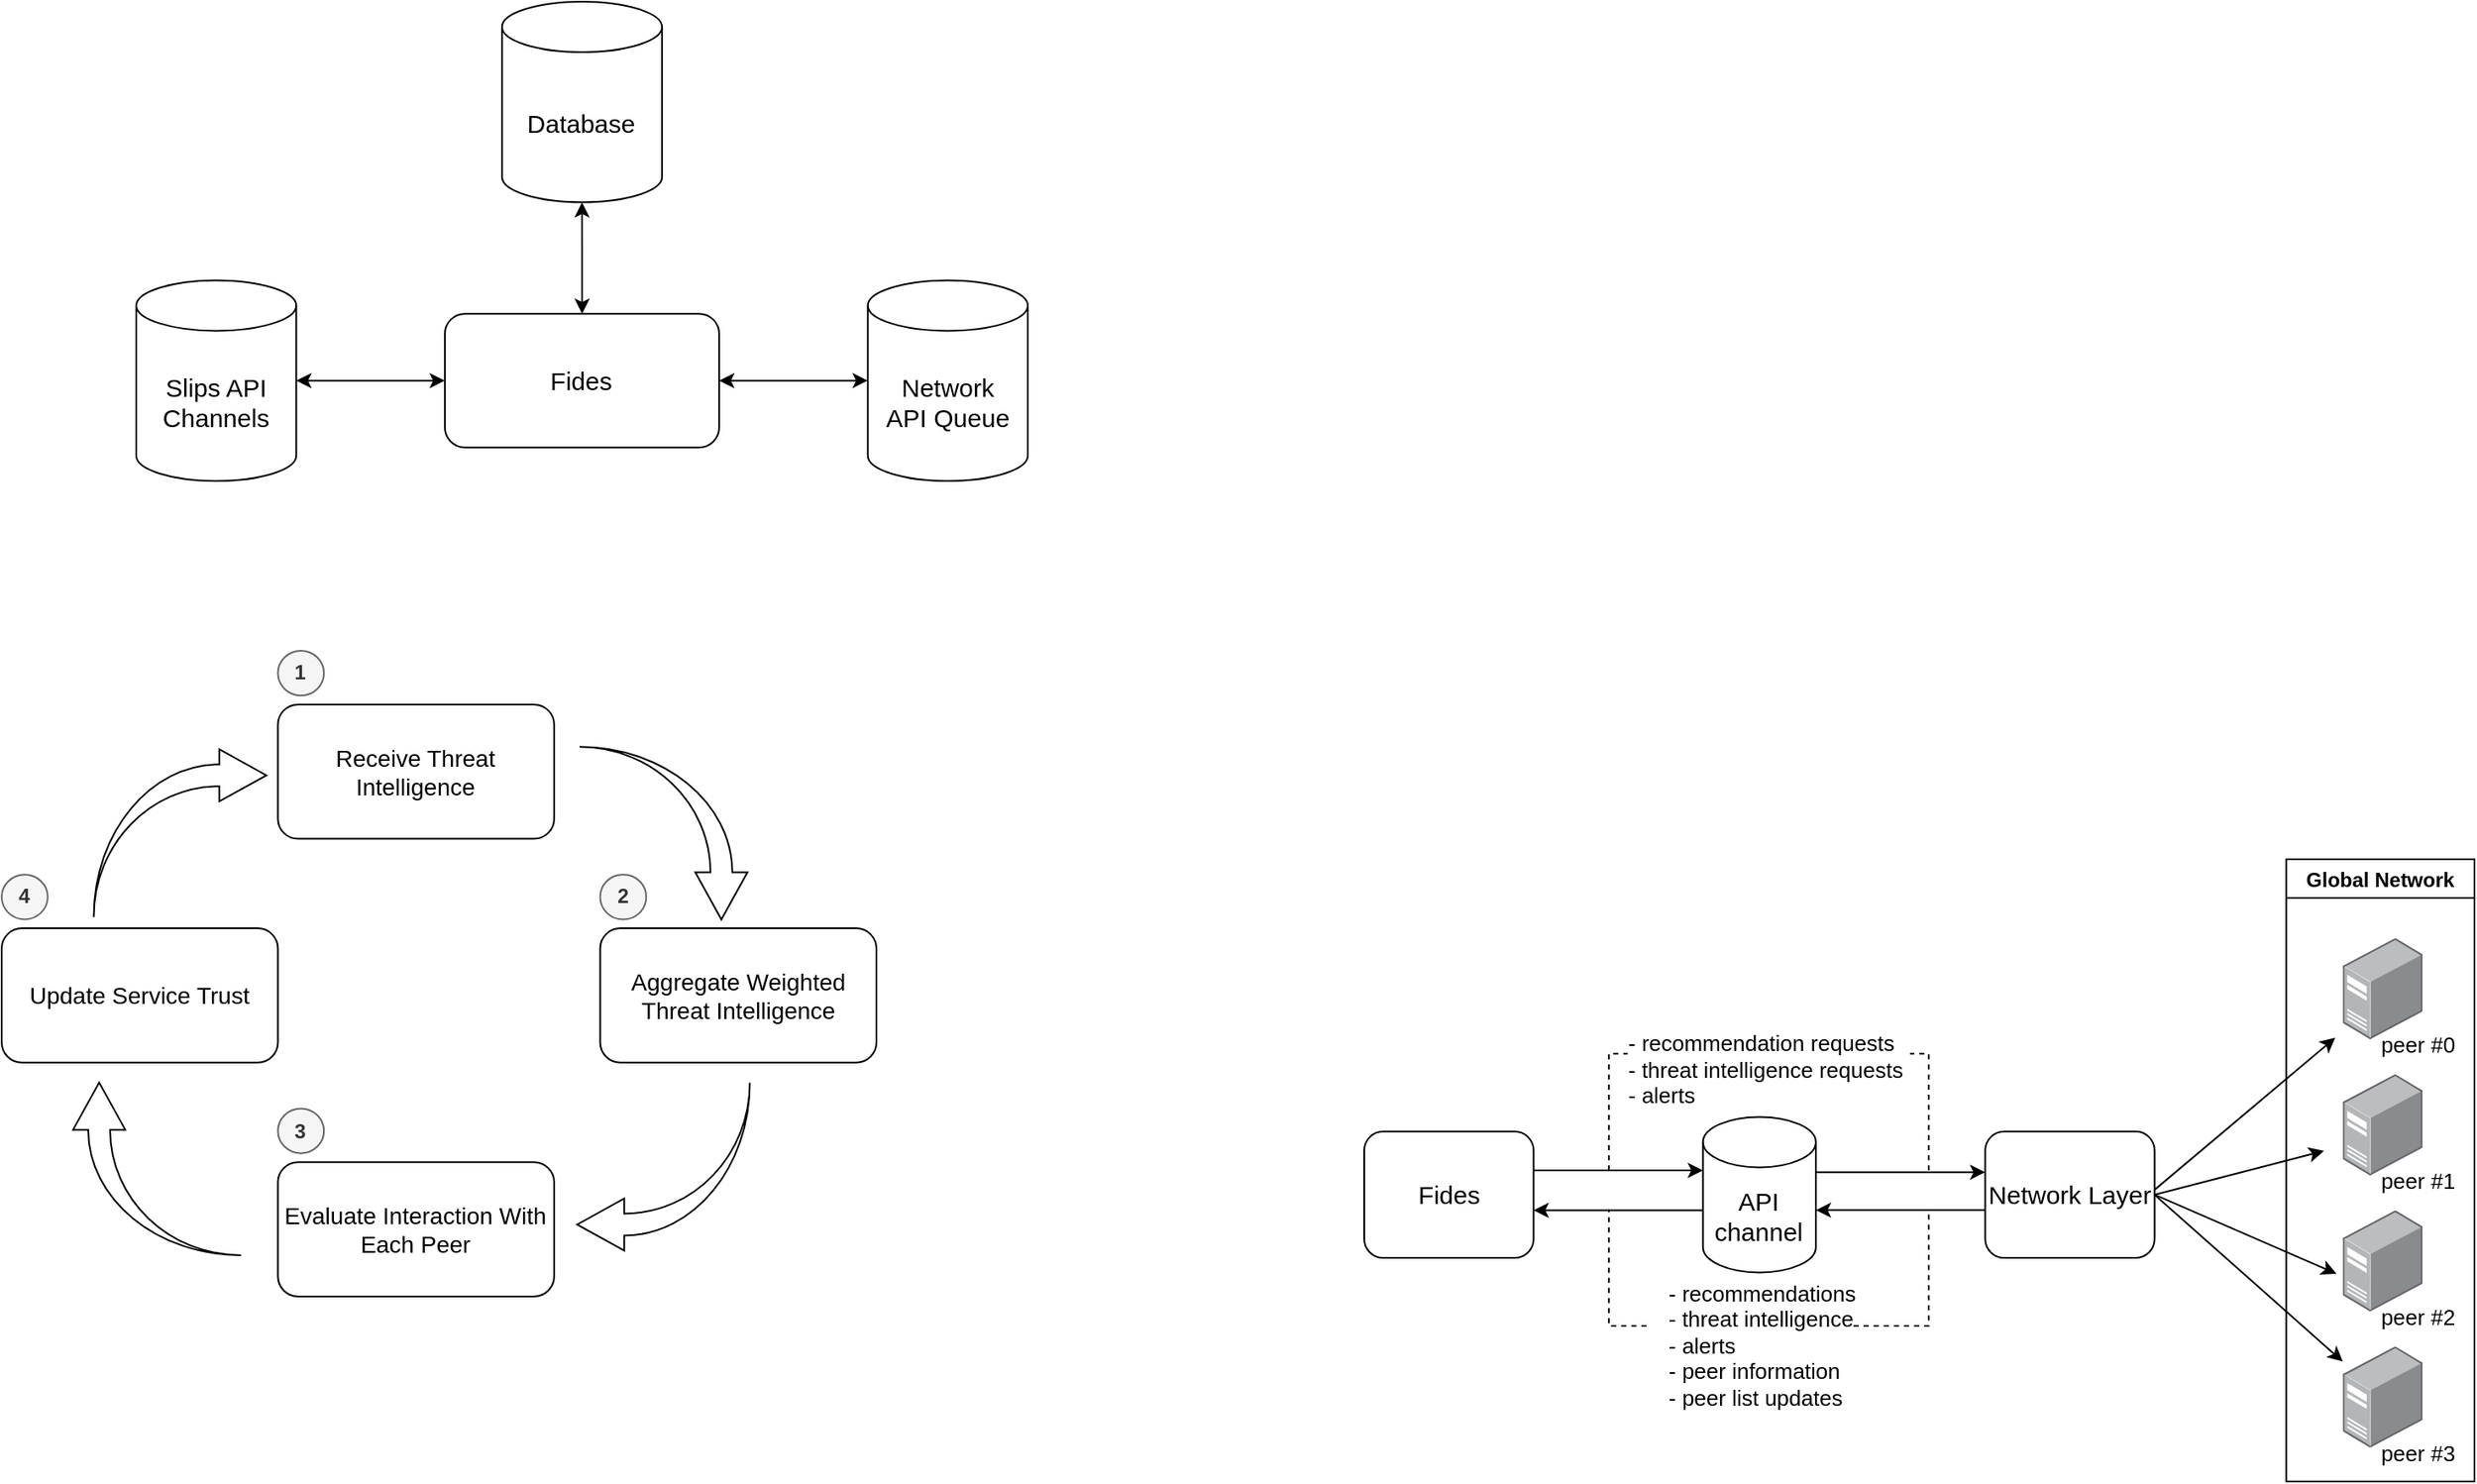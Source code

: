 <mxfile version="17.4.6" type="device"><diagram id="6E5n7g7wqRjA33DNjH9N" name="Page-1"><mxGraphModel dx="2363" dy="2198" grid="1" gridSize="10" guides="1" tooltips="1" connect="1" arrows="1" fold="1" page="1" pageScale="1" pageWidth="827" pageHeight="1169" math="0" shadow="0"><root><mxCell id="0"/><mxCell id="1" parent="0"/><mxCell id="4bu1tZ33yvyMCWIS2MCn-5" value="" style="group;fontSize=14;" vertex="1" connectable="0" parent="1"><mxGeometry x="-790" y="256" width="520" height="384" as="geometry"/></mxCell><mxCell id="uO4IjEKMESvEG-VvvD-A-36" value="Receive Threat Intelligence" style="rounded=1;whiteSpace=wrap;html=1;fontSize=14;" parent="4bu1tZ33yvyMCWIS2MCn-5" vertex="1"><mxGeometry x="164.211" y="31.945" width="164.211" height="79.861" as="geometry"/></mxCell><mxCell id="uO4IjEKMESvEG-VvvD-A-37" value="Aggregate Weighted Threat Intelligence" style="rounded=1;whiteSpace=wrap;html=1;fontSize=14;" parent="4bu1tZ33yvyMCWIS2MCn-5" vertex="1"><mxGeometry x="355.789" y="165.047" width="164.211" height="79.861" as="geometry"/></mxCell><mxCell id="uO4IjEKMESvEG-VvvD-A-38" value="Evaluate Interaction With Each Peer" style="rounded=1;whiteSpace=wrap;html=1;fontSize=14;" parent="4bu1tZ33yvyMCWIS2MCn-5" vertex="1"><mxGeometry x="164.211" y="304.139" width="164.211" height="79.861" as="geometry"/></mxCell><mxCell id="uO4IjEKMESvEG-VvvD-A-39" value="Update Service Trust" style="rounded=1;whiteSpace=wrap;html=1;fontSize=14;" parent="4bu1tZ33yvyMCWIS2MCn-5" vertex="1"><mxGeometry y="165.047" width="164.211" height="79.861" as="geometry"/></mxCell><mxCell id="uO4IjEKMESvEG-VvvD-A-46" value="" style="html=1;shadow=0;dashed=0;align=center;verticalAlign=middle;shape=mxgraph.arrows2.jumpInArrow;dy=6.5;dx=28;arrowHead=31;rotation=-90;" parent="4bu1tZ33yvyMCWIS2MCn-5" vertex="1"><mxGeometry x="41.053" y="258.218" width="102.632" height="99.827" as="geometry"/></mxCell><mxCell id="uO4IjEKMESvEG-VvvD-A-47" value="" style="html=1;shadow=0;dashed=0;align=center;verticalAlign=middle;shape=mxgraph.arrows2.jumpInArrow;dy=6.5;dx=28;arrowHead=31;rotation=0;" parent="4bu1tZ33yvyMCWIS2MCn-5" vertex="1"><mxGeometry x="54.737" y="58.565" width="102.632" height="99.827" as="geometry"/></mxCell><mxCell id="uO4IjEKMESvEG-VvvD-A-48" value="" style="html=1;shadow=0;dashed=0;align=center;verticalAlign=middle;shape=mxgraph.arrows2.jumpInArrow;dy=6.5;dx=28;arrowHead=31;rotation=90;" parent="4bu1tZ33yvyMCWIS2MCn-5" vertex="1"><mxGeometry x="342.105" y="58.565" width="102.632" height="99.827" as="geometry"/></mxCell><mxCell id="uO4IjEKMESvEG-VvvD-A-49" value="" style="html=1;shadow=0;dashed=0;align=center;verticalAlign=middle;shape=mxgraph.arrows2.jumpInArrow;dy=6.5;dx=28;arrowHead=31;rotation=-180;" parent="4bu1tZ33yvyMCWIS2MCn-5" vertex="1"><mxGeometry x="342.105" y="256.887" width="102.632" height="99.827" as="geometry"/></mxCell><mxCell id="4bu1tZ33yvyMCWIS2MCn-1" value="1" style="text;html=1;strokeColor=#666666;fillColor=#f5f5f5;align=center;verticalAlign=middle;whiteSpace=wrap;rounded=1;fontStyle=1;glass=0;perimeterSpacing=5;arcSize=100;fontColor=#333333;perimeter=ellipsePerimeter;strokeOpacity=100;fillOpacity=100;imageHeight=50;" vertex="1" parent="4bu1tZ33yvyMCWIS2MCn-5"><mxGeometry x="164.211" width="27.368" height="26.62" as="geometry"/></mxCell><mxCell id="4bu1tZ33yvyMCWIS2MCn-2" value="2" style="text;html=1;strokeColor=#666666;fillColor=#f5f5f5;align=center;verticalAlign=middle;whiteSpace=wrap;rounded=1;fontStyle=1;glass=0;perimeterSpacing=5;arcSize=50;fontColor=#333333;perimeter=ellipsePerimeter;strokeOpacity=100;fillOpacity=100;imageHeight=50;" vertex="1" parent="4bu1tZ33yvyMCWIS2MCn-5"><mxGeometry x="355.789" y="133.102" width="27.368" height="26.62" as="geometry"/></mxCell><mxCell id="4bu1tZ33yvyMCWIS2MCn-3" value="3" style="text;html=1;strokeColor=#666666;fillColor=#f5f5f5;align=center;verticalAlign=middle;whiteSpace=wrap;rounded=1;fontStyle=1;glass=0;perimeterSpacing=5;arcSize=100;fontColor=#333333;perimeter=ellipsePerimeter;strokeOpacity=100;fillOpacity=100;imageHeight=50;" vertex="1" parent="4bu1tZ33yvyMCWIS2MCn-5"><mxGeometry x="164.211" y="272.194" width="27.368" height="26.62" as="geometry"/></mxCell><mxCell id="4bu1tZ33yvyMCWIS2MCn-4" value="4" style="text;html=1;strokeColor=#666666;fillColor=#f5f5f5;align=center;verticalAlign=middle;whiteSpace=wrap;rounded=1;fontStyle=1;glass=0;perimeterSpacing=5;arcSize=100;fontColor=#333333;perimeter=ellipsePerimeter;strokeOpacity=100;fillOpacity=100;imageHeight=50;" vertex="1" parent="4bu1tZ33yvyMCWIS2MCn-5"><mxGeometry y="133.102" width="27.368" height="26.62" as="geometry"/></mxCell><mxCell id="4bu1tZ33yvyMCWIS2MCn-6" value="" style="group" vertex="1" connectable="0" parent="1"><mxGeometry x="-710" y="-130" width="530" height="285" as="geometry"/></mxCell><mxCell id="uO4IjEKMESvEG-VvvD-A-50" value="Fides" style="rounded=1;whiteSpace=wrap;html=1;fontSize=15;" parent="4bu1tZ33yvyMCWIS2MCn-6" vertex="1"><mxGeometry x="183.462" y="185.581" width="163.077" height="79.535" as="geometry"/></mxCell><mxCell id="uO4IjEKMESvEG-VvvD-A-51" value="Network&lt;br style=&quot;font-size: 15px;&quot;&gt;API Queue" style="shape=cylinder3;whiteSpace=wrap;html=1;boundedLbl=1;backgroundOutline=1;size=15;fontSize=15;" parent="4bu1tZ33yvyMCWIS2MCn-6" vertex="1"><mxGeometry x="434.872" y="165.698" width="95.128" height="119.302" as="geometry"/></mxCell><mxCell id="uO4IjEKMESvEG-VvvD-A-64" style="edgeStyle=orthogonalEdgeStyle;rounded=0;orthogonalLoop=1;jettySize=auto;html=1;fontSize=10;startArrow=classic;startFill=1;endArrow=classic;endFill=1;" parent="4bu1tZ33yvyMCWIS2MCn-6" source="uO4IjEKMESvEG-VvvD-A-50" target="uO4IjEKMESvEG-VvvD-A-51" edge="1"><mxGeometry relative="1" as="geometry"/></mxCell><mxCell id="uO4IjEKMESvEG-VvvD-A-52" value="Database" style="shape=cylinder3;whiteSpace=wrap;html=1;boundedLbl=1;backgroundOutline=1;size=15;fontSize=15;" parent="4bu1tZ33yvyMCWIS2MCn-6" vertex="1"><mxGeometry x="217.436" width="95.128" height="119.302" as="geometry"/></mxCell><mxCell id="uO4IjEKMESvEG-VvvD-A-66" style="edgeStyle=orthogonalEdgeStyle;rounded=0;orthogonalLoop=1;jettySize=auto;html=1;entryX=0.5;entryY=1;entryDx=0;entryDy=0;entryPerimeter=0;fontSize=10;startArrow=classic;startFill=1;endArrow=classic;endFill=1;" parent="4bu1tZ33yvyMCWIS2MCn-6" source="uO4IjEKMESvEG-VvvD-A-50" target="uO4IjEKMESvEG-VvvD-A-52" edge="1"><mxGeometry relative="1" as="geometry"/></mxCell><mxCell id="uO4IjEKMESvEG-VvvD-A-54" value="Slips API Channels" style="shape=cylinder3;whiteSpace=wrap;html=1;boundedLbl=1;backgroundOutline=1;size=15;fontSize=15;" parent="4bu1tZ33yvyMCWIS2MCn-6" vertex="1"><mxGeometry y="165.698" width="95.128" height="119.302" as="geometry"/></mxCell><mxCell id="uO4IjEKMESvEG-VvvD-A-65" style="edgeStyle=orthogonalEdgeStyle;rounded=0;orthogonalLoop=1;jettySize=auto;html=1;fontSize=10;startArrow=classic;startFill=1;endArrow=classic;endFill=1;" parent="4bu1tZ33yvyMCWIS2MCn-6" source="uO4IjEKMESvEG-VvvD-A-50" target="uO4IjEKMESvEG-VvvD-A-54" edge="1"><mxGeometry relative="1" as="geometry"/></mxCell><mxCell id="4bu1tZ33yvyMCWIS2MCn-7" value="" style="group;fontSize=12;" vertex="1" connectable="0" parent="1"><mxGeometry x="20" y="380" width="660" height="370" as="geometry"/></mxCell><mxCell id="uO4IjEKMESvEG-VvvD-A-1" value="API&lt;br style=&quot;font-size: 15px;&quot;&gt;channel" style="shape=cylinder3;whiteSpace=wrap;html=1;boundedLbl=1;backgroundOutline=1;size=15;fontSize=15;" parent="4bu1tZ33yvyMCWIS2MCn-7" vertex="1"><mxGeometry x="201.356" y="153.203" width="67.119" height="92.5" as="geometry"/></mxCell><mxCell id="uO4IjEKMESvEG-VvvD-A-10" style="edgeStyle=orthogonalEdgeStyle;rounded=0;orthogonalLoop=1;jettySize=auto;html=1;" parent="4bu1tZ33yvyMCWIS2MCn-7" source="uO4IjEKMESvEG-VvvD-A-2" target="uO4IjEKMESvEG-VvvD-A-1" edge="1"><mxGeometry relative="1" as="geometry"><Array as="points"><mxPoint x="145.424" y="185.0"/><mxPoint x="145.424" y="185.0"/></Array></mxGeometry></mxCell><mxCell id="uO4IjEKMESvEG-VvvD-A-14" value="- recommendation requests&lt;br style=&quot;font-size: 13px;&quot;&gt;- threat intelligence requests&lt;br style=&quot;font-size: 13px;&quot;&gt;- alerts" style="edgeLabel;html=1;align=left;verticalAlign=middle;resizable=0;points=[];fontSize=13;" parent="uO4IjEKMESvEG-VvvD-A-10" vertex="1" connectable="0"><mxGeometry x="-0.201" relative="1" as="geometry"><mxPoint x="14" y="-60" as="offset"/></mxGeometry></mxCell><mxCell id="uO4IjEKMESvEG-VvvD-A-2" value="Fides" style="rounded=1;whiteSpace=wrap;html=1;fontSize=15;" parent="4bu1tZ33yvyMCWIS2MCn-7" vertex="1"><mxGeometry y="161.875" width="100.678" height="75.156" as="geometry"/></mxCell><mxCell id="uO4IjEKMESvEG-VvvD-A-7" value="Network Layer" style="rounded=1;whiteSpace=wrap;html=1;fontSize=15;" parent="4bu1tZ33yvyMCWIS2MCn-7" vertex="1"><mxGeometry x="369.153" y="161.875" width="100.678" height="75.156" as="geometry"/></mxCell><mxCell id="uO4IjEKMESvEG-VvvD-A-11" style="edgeStyle=orthogonalEdgeStyle;rounded=0;orthogonalLoop=1;jettySize=auto;html=1;endArrow=none;endFill=0;startArrow=classic;startFill=1;" parent="4bu1tZ33yvyMCWIS2MCn-7" edge="1"><mxGeometry relative="1" as="geometry"><mxPoint x="100.678" y="208.703" as="sourcePoint"/><mxPoint x="201.356" y="208.703" as="targetPoint"/></mxGeometry></mxCell><mxCell id="uO4IjEKMESvEG-VvvD-A-12" style="edgeStyle=orthogonalEdgeStyle;rounded=0;orthogonalLoop=1;jettySize=auto;html=1;" parent="4bu1tZ33yvyMCWIS2MCn-7" edge="1"><mxGeometry relative="1" as="geometry"><mxPoint x="268.475" y="186.11" as="sourcePoint"/><mxPoint x="369.153" y="186.11" as="targetPoint"/><Array as="points"><mxPoint x="313.22" y="186.11"/><mxPoint x="313.22" y="186.11"/></Array></mxGeometry></mxCell><mxCell id="uO4IjEKMESvEG-VvvD-A-13" style="edgeStyle=orthogonalEdgeStyle;rounded=0;orthogonalLoop=1;jettySize=auto;html=1;endArrow=none;endFill=0;startArrow=classic;startFill=1;" parent="4bu1tZ33yvyMCWIS2MCn-7" edge="1"><mxGeometry relative="1" as="geometry"><mxPoint x="268.475" y="208.657" as="sourcePoint"/><mxPoint x="369.153" y="208.657" as="targetPoint"/></mxGeometry></mxCell><mxCell id="uO4IjEKMESvEG-VvvD-A-15" value="- recommendations&lt;br style=&quot;font-size: 13px;&quot;&gt;- threat intelligence&lt;br style=&quot;font-size: 13px;&quot;&gt;- alerts&lt;br style=&quot;font-size: 13px;&quot;&gt;- peer information&lt;br style=&quot;font-size: 13px;&quot;&gt;- peer list updates" style="edgeLabel;html=1;align=left;verticalAlign=middle;resizable=0;points=[];fontSize=13;" parent="4bu1tZ33yvyMCWIS2MCn-7" vertex="1" connectable="0"><mxGeometry x="178.982" y="289.062" as="geometry"/></mxCell><mxCell id="uO4IjEKMESvEG-VvvD-A-16" value="" style="endArrow=none;dashed=1;html=1;rounded=0;" parent="4bu1tZ33yvyMCWIS2MCn-7" edge="1"><mxGeometry width="50" height="50" relative="1" as="geometry"><mxPoint x="145.424" y="185.0" as="sourcePoint"/><mxPoint x="156.61" y="115.625" as="targetPoint"/><Array as="points"><mxPoint x="145.424" y="115.625"/></Array></mxGeometry></mxCell><mxCell id="uO4IjEKMESvEG-VvvD-A-17" value="" style="endArrow=none;dashed=1;html=1;rounded=0;" parent="4bu1tZ33yvyMCWIS2MCn-7" edge="1"><mxGeometry width="50" height="50" relative="1" as="geometry"><mxPoint x="335.593" y="185.0" as="sourcePoint"/><mxPoint x="324.407" y="115.625" as="targetPoint"/><Array as="points"><mxPoint x="335.593" y="115.625"/></Array></mxGeometry></mxCell><mxCell id="uO4IjEKMESvEG-VvvD-A-19" value="" style="endArrow=none;dashed=1;html=1;rounded=0;" parent="4bu1tZ33yvyMCWIS2MCn-7" edge="1"><mxGeometry width="50" height="50" relative="1" as="geometry"><mxPoint x="167.797" y="277.5" as="sourcePoint"/><mxPoint x="145.424" y="208.125" as="targetPoint"/><Array as="points"><mxPoint x="145.424" y="277.5"/></Array></mxGeometry></mxCell><mxCell id="uO4IjEKMESvEG-VvvD-A-20" value="" style="endArrow=none;dashed=1;html=1;rounded=0;" parent="4bu1tZ33yvyMCWIS2MCn-7" edge="1"><mxGeometry width="50" height="50" relative="1" as="geometry"><mxPoint x="290.847" y="277.5" as="sourcePoint"/><mxPoint x="335.593" y="208.125" as="targetPoint"/><Array as="points"><mxPoint x="335.593" y="277.5"/></Array></mxGeometry></mxCell><mxCell id="uO4IjEKMESvEG-VvvD-A-21" value="" style="points=[];aspect=fixed;html=1;align=center;shadow=0;dashed=0;image;image=img/lib/allied_telesis/computer_and_terminals/Server_Desktop.svg;" parent="4bu1tZ33yvyMCWIS2MCn-7" vertex="1"><mxGeometry x="581.695" y="46.828" width="47.494" height="60.203" as="geometry"/></mxCell><mxCell id="uO4IjEKMESvEG-VvvD-A-22" value="" style="points=[];aspect=fixed;html=1;align=center;shadow=0;dashed=0;image;image=img/lib/allied_telesis/computer_and_terminals/Server_Desktop.svg;" parent="4bu1tZ33yvyMCWIS2MCn-7" vertex="1"><mxGeometry x="581.695" y="127.766" width="47.494" height="60.203" as="geometry"/></mxCell><mxCell id="uO4IjEKMESvEG-VvvD-A-23" value="" style="points=[];aspect=fixed;html=1;align=center;shadow=0;dashed=0;image;image=img/lib/allied_telesis/computer_and_terminals/Server_Desktop.svg;" parent="4bu1tZ33yvyMCWIS2MCn-7" vertex="1"><mxGeometry x="581.695" y="208.703" width="47.494" height="60.203" as="geometry"/></mxCell><mxCell id="uO4IjEKMESvEG-VvvD-A-24" value="" style="points=[];aspect=fixed;html=1;align=center;shadow=0;dashed=0;image;image=img/lib/allied_telesis/computer_and_terminals/Server_Desktop.svg;" parent="4bu1tZ33yvyMCWIS2MCn-7" vertex="1"><mxGeometry x="581.695" y="289.641" width="47.494" height="60.203" as="geometry"/></mxCell><mxCell id="uO4IjEKMESvEG-VvvD-A-26" value="" style="endArrow=classic;html=1;rounded=0;entryX=-0.094;entryY=0.985;entryDx=0;entryDy=0;entryPerimeter=0;" parent="4bu1tZ33yvyMCWIS2MCn-7" target="uO4IjEKMESvEG-VvvD-A-21" edge="1"><mxGeometry width="50" height="50" relative="1" as="geometry"><mxPoint x="469.831" y="196.562" as="sourcePoint"/><mxPoint x="525.763" y="138.75" as="targetPoint"/></mxGeometry></mxCell><mxCell id="uO4IjEKMESvEG-VvvD-A-27" value="" style="endArrow=classic;html=1;rounded=0;exitX=1;exitY=0.5;exitDx=0;exitDy=0;" parent="4bu1tZ33yvyMCWIS2MCn-7" source="uO4IjEKMESvEG-VvvD-A-7" edge="1"><mxGeometry width="50" height="50" relative="1" as="geometry"><mxPoint x="481.017" y="208.125" as="sourcePoint"/><mxPoint x="570.508" y="173.437" as="targetPoint"/></mxGeometry></mxCell><mxCell id="uO4IjEKMESvEG-VvvD-A-28" value="" style="endArrow=classic;html=1;rounded=0;exitX=1;exitY=0.5;exitDx=0;exitDy=0;entryX=-0.078;entryY=0.627;entryDx=0;entryDy=0;entryPerimeter=0;" parent="4bu1tZ33yvyMCWIS2MCn-7" source="uO4IjEKMESvEG-VvvD-A-7" target="uO4IjEKMESvEG-VvvD-A-23" edge="1"><mxGeometry width="50" height="50" relative="1" as="geometry"><mxPoint x="481.017" y="211.016" as="sourcePoint"/><mxPoint x="592.881" y="177.653" as="targetPoint"/></mxGeometry></mxCell><mxCell id="uO4IjEKMESvEG-VvvD-A-29" value="" style="endArrow=classic;html=1;rounded=0;exitX=1;exitY=0.5;exitDx=0;exitDy=0;" parent="4bu1tZ33yvyMCWIS2MCn-7" source="uO4IjEKMESvEG-VvvD-A-7" target="uO4IjEKMESvEG-VvvD-A-24" edge="1"><mxGeometry width="50" height="50" relative="1" as="geometry"><mxPoint x="469.831" y="289.062" as="sourcePoint"/><mxPoint x="581.695" y="322.425" as="targetPoint"/></mxGeometry></mxCell><mxCell id="uO4IjEKMESvEG-VvvD-A-56" value="Global Network" style="swimlane;" parent="4bu1tZ33yvyMCWIS2MCn-7" vertex="1"><mxGeometry x="548.136" width="111.864" height="370.0" as="geometry"/></mxCell><mxCell id="uO4IjEKMESvEG-VvvD-A-57" value="peer #0" style="text;html=1;strokeColor=none;fillColor=none;align=center;verticalAlign=middle;whiteSpace=wrap;rounded=0;fontSize=13;" parent="uO4IjEKMESvEG-VvvD-A-56" vertex="1"><mxGeometry x="44.746" y="93.078" width="67.119" height="34.688" as="geometry"/></mxCell><mxCell id="uO4IjEKMESvEG-VvvD-A-58" value="peer #1" style="text;html=1;strokeColor=none;fillColor=none;align=center;verticalAlign=middle;whiteSpace=wrap;rounded=0;fontSize=13;" parent="uO4IjEKMESvEG-VvvD-A-56" vertex="1"><mxGeometry x="44.746" y="174.016" width="67.119" height="34.688" as="geometry"/></mxCell><mxCell id="uO4IjEKMESvEG-VvvD-A-59" value="peer #2" style="text;html=1;strokeColor=none;fillColor=none;align=center;verticalAlign=middle;whiteSpace=wrap;rounded=0;fontSize=13;" parent="uO4IjEKMESvEG-VvvD-A-56" vertex="1"><mxGeometry x="44.746" y="254.375" width="67.119" height="34.688" as="geometry"/></mxCell><mxCell id="uO4IjEKMESvEG-VvvD-A-60" value="peer #3" style="text;html=1;strokeColor=none;fillColor=none;align=center;verticalAlign=middle;whiteSpace=wrap;rounded=0;fontSize=13;" parent="4bu1tZ33yvyMCWIS2MCn-7" vertex="1"><mxGeometry x="592.881" y="335.312" width="67.119" height="34.688" as="geometry"/></mxCell></root></mxGraphModel></diagram></mxfile>